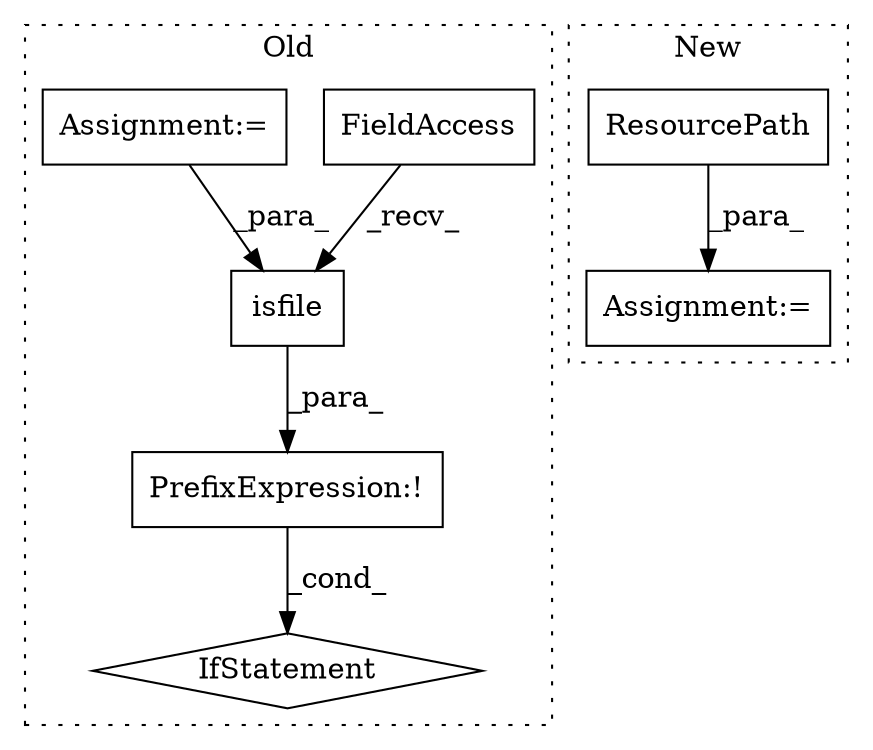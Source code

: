 digraph G {
subgraph cluster0 {
1 [label="IfStatement" a="25" s="1064,1104" l="4,2" shape="diamond"];
3 [label="PrefixExpression:!" a="38" s="1068" l="1" shape="box"];
5 [label="isfile" a="32" s="1077,1103" l="7,1" shape="box"];
6 [label="FieldAccess" a="22" s="1069" l="7" shape="box"];
7 [label="Assignment:=" a="7" s="1044" l="1" shape="box"];
label = "Old";
style="dotted";
}
subgraph cluster1 {
2 [label="ResourcePath" a="32" s="1003,1031" l="13,1" shape="box"];
4 [label="Assignment:=" a="7" s="997" l="1" shape="box"];
label = "New";
style="dotted";
}
2 -> 4 [label="_para_"];
3 -> 1 [label="_cond_"];
5 -> 3 [label="_para_"];
6 -> 5 [label="_recv_"];
7 -> 5 [label="_para_"];
}